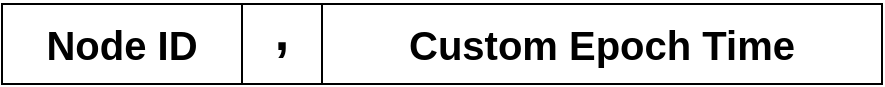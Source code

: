 <mxfile version="24.2.5" type="github">
  <diagram name="Page-1" id="ls0OqXKOOc1NNHJjXUkf">
    <mxGraphModel dx="1161" dy="674" grid="1" gridSize="10" guides="1" tooltips="1" connect="1" arrows="1" fold="1" page="1" pageScale="1" pageWidth="850" pageHeight="1100" math="0" shadow="0">
      <root>
        <mxCell id="0" />
        <mxCell id="1" parent="0" />
        <mxCell id="rqN47r9RRCQwwAanndwr-1" value="Node ID" style="rounded=0;whiteSpace=wrap;html=1;fontSize=20;fontStyle=1" vertex="1" parent="1">
          <mxGeometry x="120" y="200" width="120" height="40" as="geometry" />
        </mxCell>
        <mxCell id="rqN47r9RRCQwwAanndwr-2" value="&lt;font style=&quot;font-size: 26px;&quot;&gt;,&lt;/font&gt;" style="rounded=0;whiteSpace=wrap;html=1;fontSize=26;verticalAlign=middle;horizontal=1;labelPosition=center;verticalLabelPosition=middle;align=center;spacing=10;spacingBottom=13;fontStyle=1" vertex="1" parent="1">
          <mxGeometry x="240" y="200" width="40" height="40" as="geometry" />
        </mxCell>
        <mxCell id="rqN47r9RRCQwwAanndwr-3" value="Custom Epoch Time" style="rounded=0;whiteSpace=wrap;html=1;fontSize=20;fontStyle=1" vertex="1" parent="1">
          <mxGeometry x="280" y="200" width="280" height="40" as="geometry" />
        </mxCell>
      </root>
    </mxGraphModel>
  </diagram>
</mxfile>
